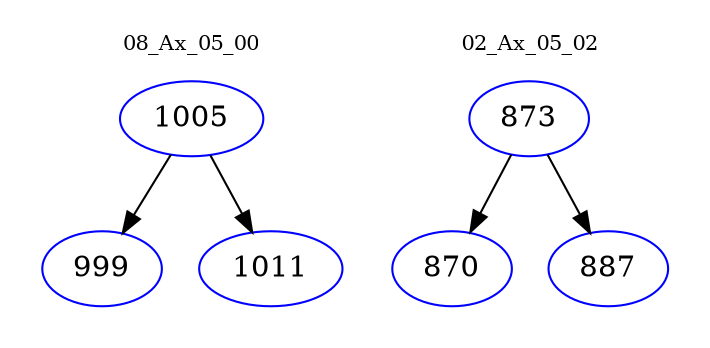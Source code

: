 digraph{
subgraph cluster_0 {
color = white
label = "08_Ax_05_00";
fontsize=10;
T0_1005 [label="1005", color="blue"]
T0_1005 -> T0_999 [color="black"]
T0_999 [label="999", color="blue"]
T0_1005 -> T0_1011 [color="black"]
T0_1011 [label="1011", color="blue"]
}
subgraph cluster_1 {
color = white
label = "02_Ax_05_02";
fontsize=10;
T1_873 [label="873", color="blue"]
T1_873 -> T1_870 [color="black"]
T1_870 [label="870", color="blue"]
T1_873 -> T1_887 [color="black"]
T1_887 [label="887", color="blue"]
}
}
